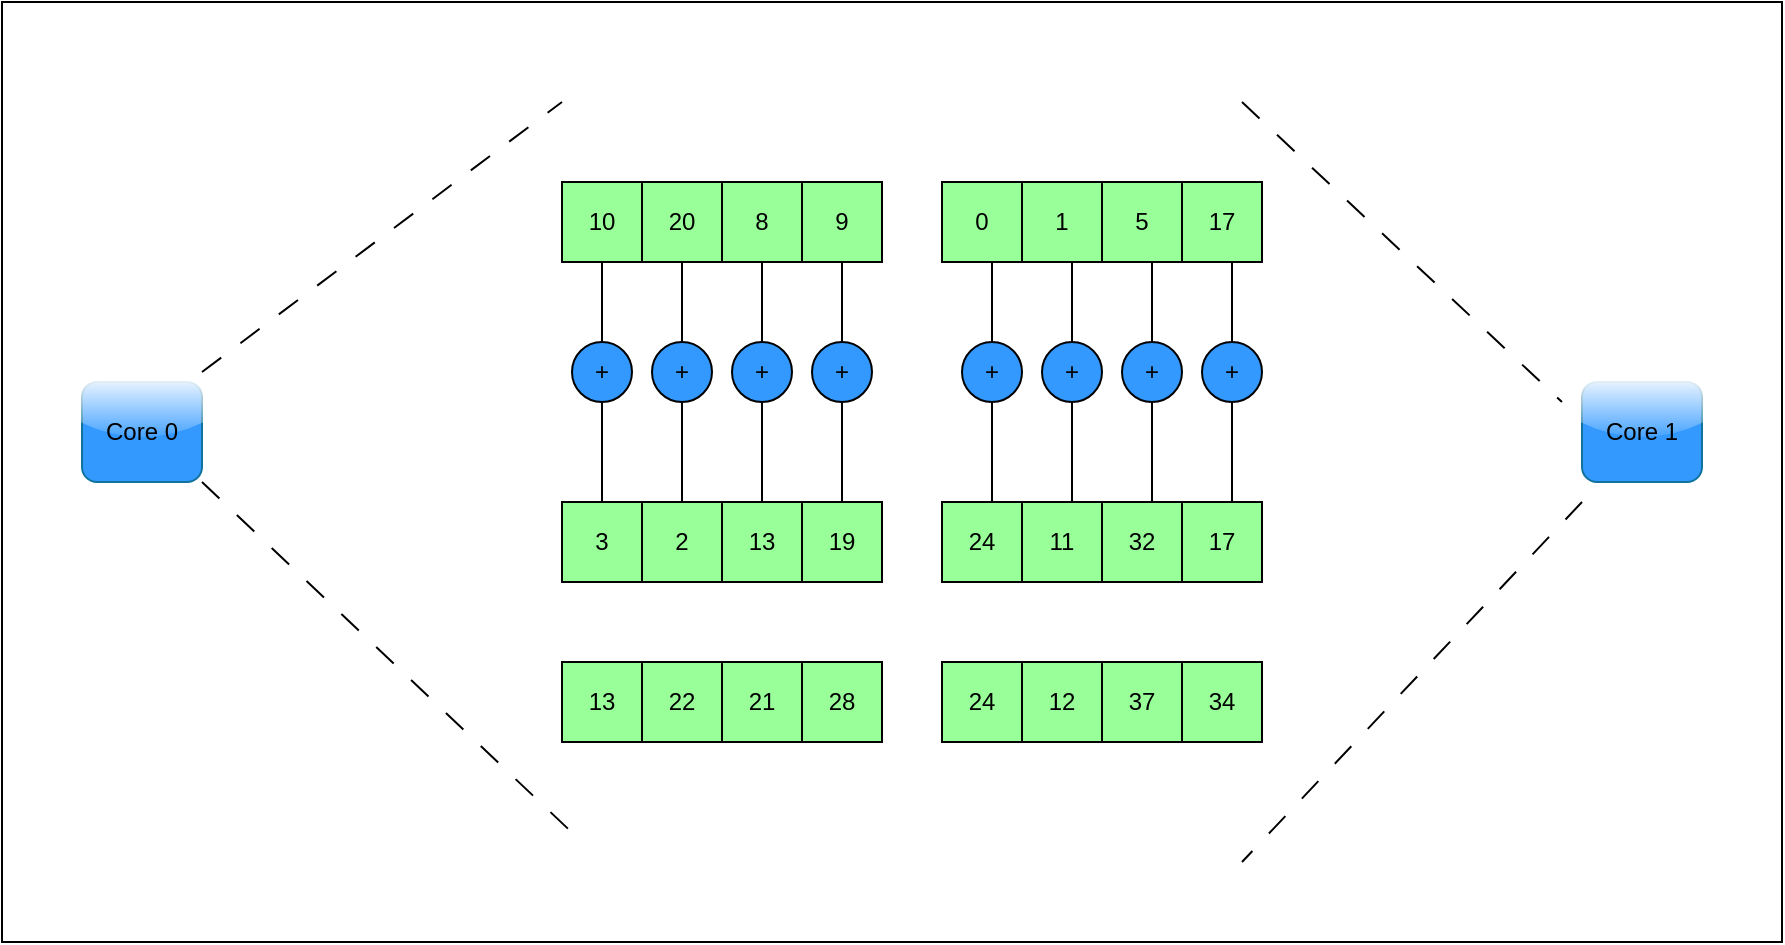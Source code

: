 <mxfile version="24.5.4" type="device">
  <diagram name="Page-1" id="JR2kuJdq1zbRZiOPOg9G">
    <mxGraphModel dx="2261" dy="827" grid="1" gridSize="10" guides="1" tooltips="1" connect="1" arrows="1" fold="1" page="1" pageScale="1" pageWidth="827" pageHeight="1169" math="0" shadow="0">
      <root>
        <mxCell id="0" />
        <mxCell id="1" parent="0" />
        <mxCell id="3Fzgw3bwLbgeH6Izsh_8-125" value="" style="rounded=0;whiteSpace=wrap;html=1;" vertex="1" parent="1">
          <mxGeometry x="-720" y="70" width="890" height="470" as="geometry" />
        </mxCell>
        <mxCell id="3Fzgw3bwLbgeH6Izsh_8-2" value="Core 0" style="rounded=1;whiteSpace=wrap;html=1;fillColor=#3399FF;strokeColor=#10739e;glass=1;" vertex="1" parent="1">
          <mxGeometry x="-680" y="260" width="60" height="50" as="geometry" />
        </mxCell>
        <mxCell id="3Fzgw3bwLbgeH6Izsh_8-58" value="10" style="whiteSpace=wrap;html=1;aspect=fixed;fillColor=#99FF99;" vertex="1" parent="1">
          <mxGeometry x="-440" y="160" width="40" height="40" as="geometry" />
        </mxCell>
        <mxCell id="3Fzgw3bwLbgeH6Izsh_8-59" value="20" style="whiteSpace=wrap;html=1;aspect=fixed;fillColor=#99FF99;" vertex="1" parent="1">
          <mxGeometry x="-400" y="160" width="40" height="40" as="geometry" />
        </mxCell>
        <mxCell id="3Fzgw3bwLbgeH6Izsh_8-60" value="8" style="whiteSpace=wrap;html=1;aspect=fixed;fillColor=#99FF99;" vertex="1" parent="1">
          <mxGeometry x="-360" y="160" width="40" height="40" as="geometry" />
        </mxCell>
        <mxCell id="3Fzgw3bwLbgeH6Izsh_8-61" value="9" style="whiteSpace=wrap;html=1;aspect=fixed;fillColor=#99FF99;" vertex="1" parent="1">
          <mxGeometry x="-320" y="160" width="40" height="40" as="geometry" />
        </mxCell>
        <mxCell id="3Fzgw3bwLbgeH6Izsh_8-62" value="0" style="whiteSpace=wrap;html=1;aspect=fixed;fillColor=#99FF99;" vertex="1" parent="1">
          <mxGeometry x="-250" y="160" width="40" height="40" as="geometry" />
        </mxCell>
        <mxCell id="3Fzgw3bwLbgeH6Izsh_8-63" value="1" style="whiteSpace=wrap;html=1;aspect=fixed;fillColor=#99FF99;" vertex="1" parent="1">
          <mxGeometry x="-210" y="160" width="40" height="40" as="geometry" />
        </mxCell>
        <mxCell id="3Fzgw3bwLbgeH6Izsh_8-64" value="5" style="whiteSpace=wrap;html=1;aspect=fixed;fillColor=#99FF99;" vertex="1" parent="1">
          <mxGeometry x="-170" y="160" width="40" height="40" as="geometry" />
        </mxCell>
        <mxCell id="3Fzgw3bwLbgeH6Izsh_8-65" value="17" style="whiteSpace=wrap;html=1;aspect=fixed;fillColor=#99FF99;" vertex="1" parent="1">
          <mxGeometry x="-130" y="160" width="40" height="40" as="geometry" />
        </mxCell>
        <mxCell id="3Fzgw3bwLbgeH6Izsh_8-76" value="+" style="ellipse;whiteSpace=wrap;html=1;aspect=fixed;fillColor=#3399FF;" vertex="1" parent="1">
          <mxGeometry x="-435" y="240" width="30" height="30" as="geometry" />
        </mxCell>
        <mxCell id="3Fzgw3bwLbgeH6Izsh_8-77" value="+" style="ellipse;whiteSpace=wrap;html=1;aspect=fixed;fillColor=#3399FF;" vertex="1" parent="1">
          <mxGeometry x="-395" y="240" width="30" height="30" as="geometry" />
        </mxCell>
        <mxCell id="3Fzgw3bwLbgeH6Izsh_8-78" value="+" style="ellipse;whiteSpace=wrap;html=1;aspect=fixed;fillColor=#3399FF;" vertex="1" parent="1">
          <mxGeometry x="-355" y="240" width="30" height="30" as="geometry" />
        </mxCell>
        <mxCell id="3Fzgw3bwLbgeH6Izsh_8-79" value="+" style="ellipse;whiteSpace=wrap;html=1;aspect=fixed;fillColor=#3399FF;" vertex="1" parent="1">
          <mxGeometry x="-315" y="240" width="30" height="30" as="geometry" />
        </mxCell>
        <mxCell id="3Fzgw3bwLbgeH6Izsh_8-80" value="3" style="whiteSpace=wrap;html=1;aspect=fixed;fillColor=#99FF99;" vertex="1" parent="1">
          <mxGeometry x="-440" y="320" width="40" height="40" as="geometry" />
        </mxCell>
        <mxCell id="3Fzgw3bwLbgeH6Izsh_8-81" value="2" style="whiteSpace=wrap;html=1;aspect=fixed;fillColor=#99FF99;" vertex="1" parent="1">
          <mxGeometry x="-400" y="320" width="40" height="40" as="geometry" />
        </mxCell>
        <mxCell id="3Fzgw3bwLbgeH6Izsh_8-82" value="13" style="whiteSpace=wrap;html=1;aspect=fixed;fillColor=#99FF99;" vertex="1" parent="1">
          <mxGeometry x="-360" y="320" width="40" height="40" as="geometry" />
        </mxCell>
        <mxCell id="3Fzgw3bwLbgeH6Izsh_8-83" value="19" style="whiteSpace=wrap;html=1;aspect=fixed;fillColor=#99FF99;" vertex="1" parent="1">
          <mxGeometry x="-320" y="320" width="40" height="40" as="geometry" />
        </mxCell>
        <mxCell id="3Fzgw3bwLbgeH6Izsh_8-84" value="24" style="whiteSpace=wrap;html=1;aspect=fixed;fillColor=#99FF99;" vertex="1" parent="1">
          <mxGeometry x="-250" y="320" width="40" height="40" as="geometry" />
        </mxCell>
        <mxCell id="3Fzgw3bwLbgeH6Izsh_8-85" value="11" style="whiteSpace=wrap;html=1;aspect=fixed;fillColor=#99FF99;" vertex="1" parent="1">
          <mxGeometry x="-210" y="320" width="40" height="40" as="geometry" />
        </mxCell>
        <mxCell id="3Fzgw3bwLbgeH6Izsh_8-86" value="32" style="whiteSpace=wrap;html=1;aspect=fixed;fillColor=#99FF99;" vertex="1" parent="1">
          <mxGeometry x="-170" y="320" width="40" height="40" as="geometry" />
        </mxCell>
        <mxCell id="3Fzgw3bwLbgeH6Izsh_8-87" value="17" style="whiteSpace=wrap;html=1;aspect=fixed;fillColor=#99FF99;" vertex="1" parent="1">
          <mxGeometry x="-130" y="320" width="40" height="40" as="geometry" />
        </mxCell>
        <mxCell id="3Fzgw3bwLbgeH6Izsh_8-88" value="13" style="whiteSpace=wrap;html=1;aspect=fixed;fillColor=#99FF99;" vertex="1" parent="1">
          <mxGeometry x="-440" y="400" width="40" height="40" as="geometry" />
        </mxCell>
        <mxCell id="3Fzgw3bwLbgeH6Izsh_8-89" value="22" style="whiteSpace=wrap;html=1;aspect=fixed;fillColor=#99FF99;" vertex="1" parent="1">
          <mxGeometry x="-400" y="400" width="40" height="40" as="geometry" />
        </mxCell>
        <mxCell id="3Fzgw3bwLbgeH6Izsh_8-90" value="21" style="whiteSpace=wrap;html=1;aspect=fixed;fillColor=#99FF99;" vertex="1" parent="1">
          <mxGeometry x="-360" y="400" width="40" height="40" as="geometry" />
        </mxCell>
        <mxCell id="3Fzgw3bwLbgeH6Izsh_8-91" value="28" style="whiteSpace=wrap;html=1;aspect=fixed;fillColor=#99FF99;" vertex="1" parent="1">
          <mxGeometry x="-320" y="400" width="40" height="40" as="geometry" />
        </mxCell>
        <mxCell id="3Fzgw3bwLbgeH6Izsh_8-92" value="24" style="whiteSpace=wrap;html=1;aspect=fixed;fillColor=#99FF99;" vertex="1" parent="1">
          <mxGeometry x="-250" y="400" width="40" height="40" as="geometry" />
        </mxCell>
        <mxCell id="3Fzgw3bwLbgeH6Izsh_8-93" value="12" style="whiteSpace=wrap;html=1;aspect=fixed;fillColor=#99FF99;" vertex="1" parent="1">
          <mxGeometry x="-210" y="400" width="40" height="40" as="geometry" />
        </mxCell>
        <mxCell id="3Fzgw3bwLbgeH6Izsh_8-94" value="37" style="whiteSpace=wrap;html=1;aspect=fixed;fillColor=#99FF99;" vertex="1" parent="1">
          <mxGeometry x="-170" y="400" width="40" height="40" as="geometry" />
        </mxCell>
        <mxCell id="3Fzgw3bwLbgeH6Izsh_8-95" value="34" style="whiteSpace=wrap;html=1;aspect=fixed;fillColor=#99FF99;" vertex="1" parent="1">
          <mxGeometry x="-130" y="400" width="40" height="40" as="geometry" />
        </mxCell>
        <mxCell id="3Fzgw3bwLbgeH6Izsh_8-96" value="" style="endArrow=none;html=1;rounded=0;dashed=1;dashPattern=12 12;" edge="1" parent="1">
          <mxGeometry width="50" height="50" relative="1" as="geometry">
            <mxPoint x="-620" y="255" as="sourcePoint" />
            <mxPoint x="-440" y="120" as="targetPoint" />
          </mxGeometry>
        </mxCell>
        <mxCell id="3Fzgw3bwLbgeH6Izsh_8-97" value="" style="endArrow=none;html=1;rounded=0;dashed=1;dashPattern=12 12;" edge="1" parent="1">
          <mxGeometry width="50" height="50" relative="1" as="geometry">
            <mxPoint x="-620" y="310" as="sourcePoint" />
            <mxPoint x="-430" y="490" as="targetPoint" />
          </mxGeometry>
        </mxCell>
        <mxCell id="3Fzgw3bwLbgeH6Izsh_8-98" value="" style="endArrow=none;html=1;rounded=0;exitX=0.5;exitY=1;exitDx=0;exitDy=0;entryX=0.5;entryY=0;entryDx=0;entryDy=0;" edge="1" parent="1" source="3Fzgw3bwLbgeH6Izsh_8-58" target="3Fzgw3bwLbgeH6Izsh_8-76">
          <mxGeometry width="50" height="50" relative="1" as="geometry">
            <mxPoint x="-340" y="410" as="sourcePoint" />
            <mxPoint x="-290" y="360" as="targetPoint" />
          </mxGeometry>
        </mxCell>
        <mxCell id="3Fzgw3bwLbgeH6Izsh_8-99" value="" style="endArrow=none;html=1;rounded=0;exitX=0.5;exitY=1;exitDx=0;exitDy=0;entryX=0.5;entryY=0;entryDx=0;entryDy=0;" edge="1" parent="1" source="3Fzgw3bwLbgeH6Izsh_8-76" target="3Fzgw3bwLbgeH6Izsh_8-80">
          <mxGeometry width="50" height="50" relative="1" as="geometry">
            <mxPoint x="-340" y="410" as="sourcePoint" />
            <mxPoint x="-290" y="360" as="targetPoint" />
          </mxGeometry>
        </mxCell>
        <mxCell id="3Fzgw3bwLbgeH6Izsh_8-100" value="" style="endArrow=none;html=1;rounded=0;exitX=0.5;exitY=1;exitDx=0;exitDy=0;" edge="1" parent="1" source="3Fzgw3bwLbgeH6Izsh_8-59">
          <mxGeometry width="50" height="50" relative="1" as="geometry">
            <mxPoint x="-380" y="210" as="sourcePoint" />
            <mxPoint x="-380" y="240" as="targetPoint" />
          </mxGeometry>
        </mxCell>
        <mxCell id="3Fzgw3bwLbgeH6Izsh_8-102" value="" style="endArrow=none;html=1;rounded=0;exitX=0.5;exitY=1;exitDx=0;exitDy=0;entryX=0.5;entryY=0;entryDx=0;entryDy=0;" edge="1" parent="1" source="3Fzgw3bwLbgeH6Izsh_8-77" target="3Fzgw3bwLbgeH6Izsh_8-81">
          <mxGeometry width="50" height="50" relative="1" as="geometry">
            <mxPoint x="-340" y="410" as="sourcePoint" />
            <mxPoint x="-290" y="360" as="targetPoint" />
          </mxGeometry>
        </mxCell>
        <mxCell id="3Fzgw3bwLbgeH6Izsh_8-103" value="" style="endArrow=none;html=1;rounded=0;exitX=0.5;exitY=1;exitDx=0;exitDy=0;entryX=0.5;entryY=0;entryDx=0;entryDy=0;" edge="1" parent="1" source="3Fzgw3bwLbgeH6Izsh_8-60" target="3Fzgw3bwLbgeH6Izsh_8-78">
          <mxGeometry width="50" height="50" relative="1" as="geometry">
            <mxPoint x="-340" y="410" as="sourcePoint" />
            <mxPoint x="-290" y="360" as="targetPoint" />
          </mxGeometry>
        </mxCell>
        <mxCell id="3Fzgw3bwLbgeH6Izsh_8-104" value="" style="endArrow=none;html=1;rounded=0;exitX=0.5;exitY=1;exitDx=0;exitDy=0;entryX=0.5;entryY=0;entryDx=0;entryDy=0;" edge="1" parent="1" source="3Fzgw3bwLbgeH6Izsh_8-78" target="3Fzgw3bwLbgeH6Izsh_8-82">
          <mxGeometry width="50" height="50" relative="1" as="geometry">
            <mxPoint x="-340" y="410" as="sourcePoint" />
            <mxPoint x="-290" y="360" as="targetPoint" />
          </mxGeometry>
        </mxCell>
        <mxCell id="3Fzgw3bwLbgeH6Izsh_8-105" value="" style="endArrow=none;html=1;rounded=0;exitX=0.5;exitY=1;exitDx=0;exitDy=0;" edge="1" parent="1" source="3Fzgw3bwLbgeH6Izsh_8-61">
          <mxGeometry width="50" height="50" relative="1" as="geometry">
            <mxPoint x="-340" y="410" as="sourcePoint" />
            <mxPoint x="-300" y="240" as="targetPoint" />
          </mxGeometry>
        </mxCell>
        <mxCell id="3Fzgw3bwLbgeH6Izsh_8-106" value="" style="endArrow=none;html=1;rounded=0;entryX=0.5;entryY=1;entryDx=0;entryDy=0;exitX=0.5;exitY=0;exitDx=0;exitDy=0;" edge="1" parent="1" source="3Fzgw3bwLbgeH6Izsh_8-83" target="3Fzgw3bwLbgeH6Izsh_8-79">
          <mxGeometry width="50" height="50" relative="1" as="geometry">
            <mxPoint x="-340" y="410" as="sourcePoint" />
            <mxPoint x="-290" y="360" as="targetPoint" />
          </mxGeometry>
        </mxCell>
        <mxCell id="3Fzgw3bwLbgeH6Izsh_8-110" value="+" style="ellipse;whiteSpace=wrap;html=1;aspect=fixed;fillColor=#3399FF;" vertex="1" parent="1">
          <mxGeometry x="-240" y="240" width="30" height="30" as="geometry" />
        </mxCell>
        <mxCell id="3Fzgw3bwLbgeH6Izsh_8-111" value="+" style="ellipse;whiteSpace=wrap;html=1;aspect=fixed;fillColor=#3399FF;" vertex="1" parent="1">
          <mxGeometry x="-200" y="240" width="30" height="30" as="geometry" />
        </mxCell>
        <mxCell id="3Fzgw3bwLbgeH6Izsh_8-112" value="+" style="ellipse;whiteSpace=wrap;html=1;aspect=fixed;fillColor=#3399FF;" vertex="1" parent="1">
          <mxGeometry x="-160" y="240" width="30" height="30" as="geometry" />
        </mxCell>
        <mxCell id="3Fzgw3bwLbgeH6Izsh_8-113" value="+" style="ellipse;whiteSpace=wrap;html=1;aspect=fixed;fillColor=#3399FF;" vertex="1" parent="1">
          <mxGeometry x="-120" y="240" width="30" height="30" as="geometry" />
        </mxCell>
        <mxCell id="3Fzgw3bwLbgeH6Izsh_8-114" value="" style="endArrow=none;html=1;rounded=0;exitX=0.5;exitY=1;exitDx=0;exitDy=0;entryX=0.5;entryY=0;entryDx=0;entryDy=0;" edge="1" parent="1" target="3Fzgw3bwLbgeH6Izsh_8-110">
          <mxGeometry width="50" height="50" relative="1" as="geometry">
            <mxPoint x="-225" y="200" as="sourcePoint" />
            <mxPoint x="-95" y="360" as="targetPoint" />
          </mxGeometry>
        </mxCell>
        <mxCell id="3Fzgw3bwLbgeH6Izsh_8-115" value="" style="endArrow=none;html=1;rounded=0;exitX=0.5;exitY=1;exitDx=0;exitDy=0;entryX=0.5;entryY=0;entryDx=0;entryDy=0;" edge="1" parent="1" source="3Fzgw3bwLbgeH6Izsh_8-110">
          <mxGeometry width="50" height="50" relative="1" as="geometry">
            <mxPoint x="-145" y="410" as="sourcePoint" />
            <mxPoint x="-225" y="320" as="targetPoint" />
          </mxGeometry>
        </mxCell>
        <mxCell id="3Fzgw3bwLbgeH6Izsh_8-116" value="" style="endArrow=none;html=1;rounded=0;exitX=0.5;exitY=1;exitDx=0;exitDy=0;" edge="1" parent="1">
          <mxGeometry width="50" height="50" relative="1" as="geometry">
            <mxPoint x="-185" y="200" as="sourcePoint" />
            <mxPoint x="-185" y="240" as="targetPoint" />
          </mxGeometry>
        </mxCell>
        <mxCell id="3Fzgw3bwLbgeH6Izsh_8-117" value="" style="endArrow=none;html=1;rounded=0;exitX=0.5;exitY=1;exitDx=0;exitDy=0;entryX=0.5;entryY=0;entryDx=0;entryDy=0;" edge="1" parent="1" source="3Fzgw3bwLbgeH6Izsh_8-111">
          <mxGeometry width="50" height="50" relative="1" as="geometry">
            <mxPoint x="-145" y="410" as="sourcePoint" />
            <mxPoint x="-185" y="320" as="targetPoint" />
          </mxGeometry>
        </mxCell>
        <mxCell id="3Fzgw3bwLbgeH6Izsh_8-118" value="" style="endArrow=none;html=1;rounded=0;exitX=0.5;exitY=1;exitDx=0;exitDy=0;entryX=0.5;entryY=0;entryDx=0;entryDy=0;" edge="1" parent="1" target="3Fzgw3bwLbgeH6Izsh_8-112">
          <mxGeometry width="50" height="50" relative="1" as="geometry">
            <mxPoint x="-145" y="200" as="sourcePoint" />
            <mxPoint x="-95" y="360" as="targetPoint" />
          </mxGeometry>
        </mxCell>
        <mxCell id="3Fzgw3bwLbgeH6Izsh_8-119" value="" style="endArrow=none;html=1;rounded=0;exitX=0.5;exitY=1;exitDx=0;exitDy=0;entryX=0.5;entryY=0;entryDx=0;entryDy=0;" edge="1" parent="1" source="3Fzgw3bwLbgeH6Izsh_8-112">
          <mxGeometry width="50" height="50" relative="1" as="geometry">
            <mxPoint x="-145" y="410" as="sourcePoint" />
            <mxPoint x="-145" y="320" as="targetPoint" />
          </mxGeometry>
        </mxCell>
        <mxCell id="3Fzgw3bwLbgeH6Izsh_8-120" value="" style="endArrow=none;html=1;rounded=0;exitX=0.5;exitY=1;exitDx=0;exitDy=0;" edge="1" parent="1">
          <mxGeometry width="50" height="50" relative="1" as="geometry">
            <mxPoint x="-105" y="200" as="sourcePoint" />
            <mxPoint x="-105" y="240" as="targetPoint" />
          </mxGeometry>
        </mxCell>
        <mxCell id="3Fzgw3bwLbgeH6Izsh_8-121" value="" style="endArrow=none;html=1;rounded=0;entryX=0.5;entryY=1;entryDx=0;entryDy=0;exitX=0.5;exitY=0;exitDx=0;exitDy=0;" edge="1" parent="1" target="3Fzgw3bwLbgeH6Izsh_8-113">
          <mxGeometry width="50" height="50" relative="1" as="geometry">
            <mxPoint x="-105" y="320" as="sourcePoint" />
            <mxPoint x="-95" y="360" as="targetPoint" />
          </mxGeometry>
        </mxCell>
        <mxCell id="3Fzgw3bwLbgeH6Izsh_8-122" value="Core 1" style="rounded=1;whiteSpace=wrap;html=1;fillColor=#3399FF;strokeColor=#10739e;glass=1;" vertex="1" parent="1">
          <mxGeometry x="70" y="260" width="60" height="50" as="geometry" />
        </mxCell>
        <mxCell id="3Fzgw3bwLbgeH6Izsh_8-123" value="" style="endArrow=none;html=1;rounded=0;dashed=1;dashPattern=12 12;" edge="1" parent="1">
          <mxGeometry width="50" height="50" relative="1" as="geometry">
            <mxPoint x="-100" y="120" as="sourcePoint" />
            <mxPoint x="60" y="270" as="targetPoint" />
          </mxGeometry>
        </mxCell>
        <mxCell id="3Fzgw3bwLbgeH6Izsh_8-124" value="" style="endArrow=none;html=1;rounded=0;dashed=1;dashPattern=12 12;" edge="1" parent="1">
          <mxGeometry width="50" height="50" relative="1" as="geometry">
            <mxPoint x="70" y="320" as="sourcePoint" />
            <mxPoint x="-100" y="500" as="targetPoint" />
          </mxGeometry>
        </mxCell>
      </root>
    </mxGraphModel>
  </diagram>
</mxfile>
